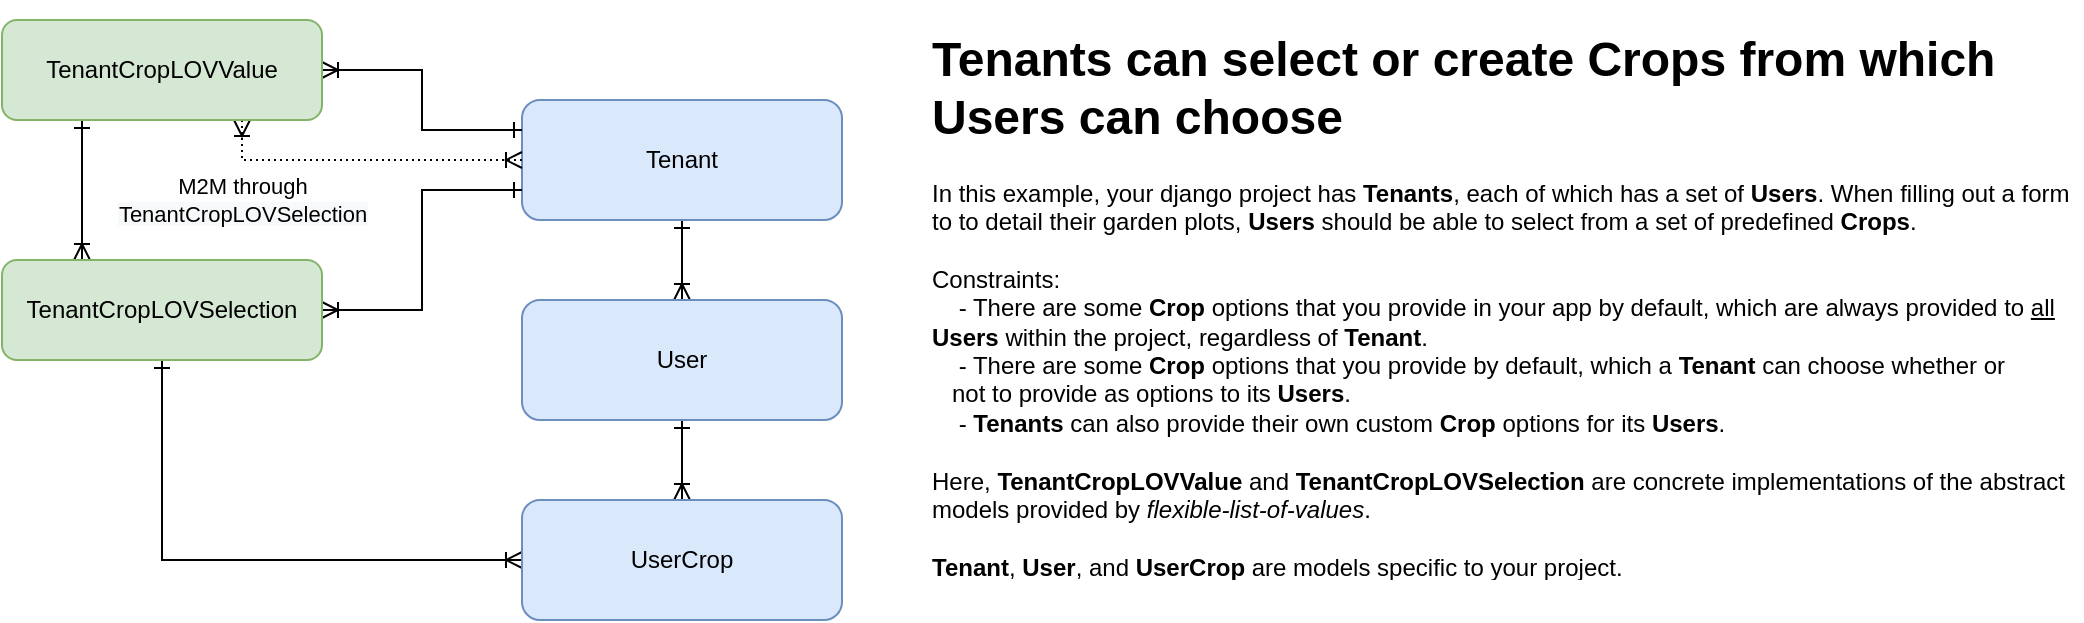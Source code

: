 <mxfile version="14.6.13" type="device" pages="2"><diagram id="eD4l0kqNfO_znzPx_rbp" name="Page-1"><mxGraphModel dx="1370" dy="816" grid="1" gridSize="10" guides="1" tooltips="1" connect="1" arrows="1" fold="1" page="1" pageScale="1" pageWidth="1100" pageHeight="850" math="0" shadow="0"><root><mxCell id="0"/><mxCell id="1" parent="0"/><mxCell id="zgQfN_sGLmVa69u4kSiQ-6" style="edgeStyle=orthogonalEdgeStyle;rounded=0;orthogonalLoop=1;jettySize=auto;html=1;exitX=0.5;exitY=1;exitDx=0;exitDy=0;endArrow=ERoneToMany;endFill=0;startArrow=ERone;startFill=0;" parent="1" source="zgQfN_sGLmVa69u4kSiQ-1" target="zgQfN_sGLmVa69u4kSiQ-4" edge="1"><mxGeometry relative="1" as="geometry"/></mxCell><mxCell id="zgQfN_sGLmVa69u4kSiQ-1" value="Tenant" style="rounded=1;whiteSpace=wrap;html=1;fillColor=#dae8fc;strokeColor=#6c8ebf;" parent="1" vertex="1"><mxGeometry x="300" y="80" width="160" height="60" as="geometry"/></mxCell><mxCell id="zgQfN_sGLmVa69u4kSiQ-7" style="edgeStyle=orthogonalEdgeStyle;rounded=0;orthogonalLoop=1;jettySize=auto;html=1;exitX=0;exitY=0.25;exitDx=0;exitDy=0;entryX=1;entryY=0.5;entryDx=0;entryDy=0;startArrow=ERone;startFill=0;endArrow=ERoneToMany;endFill=0;" parent="1" source="zgQfN_sGLmVa69u4kSiQ-1" target="zgQfN_sGLmVa69u4kSiQ-2" edge="1"><mxGeometry relative="1" as="geometry"/></mxCell><mxCell id="zgQfN_sGLmVa69u4kSiQ-9" style="edgeStyle=orthogonalEdgeStyle;rounded=0;orthogonalLoop=1;jettySize=auto;html=1;exitX=0.25;exitY=1;exitDx=0;exitDy=0;entryX=0.25;entryY=0;entryDx=0;entryDy=0;startArrow=ERone;startFill=0;endArrow=ERoneToMany;endFill=0;" parent="1" source="zgQfN_sGLmVa69u4kSiQ-2" target="zgQfN_sGLmVa69u4kSiQ-3" edge="1"><mxGeometry relative="1" as="geometry"/></mxCell><mxCell id="0_-cJsA50d5VPXF_gUKz-1" value="&lt;font style=&quot;font-size: 11px&quot;&gt;M2M through&lt;span style=&quot;background-color: rgb(255 , 255 , 255)&quot;&gt;&lt;br&gt;&lt;/span&gt;&lt;span style=&quot;background-color: rgb(248 , 249 , 250)&quot;&gt;TenantCropLOVSelection&lt;/span&gt;&lt;/font&gt;" style="edgeStyle=orthogonalEdgeStyle;rounded=0;orthogonalLoop=1;jettySize=auto;html=1;exitX=0.75;exitY=1;exitDx=0;exitDy=0;entryX=0;entryY=0.5;entryDx=0;entryDy=0;startArrow=ERoneToMany;startFill=0;endArrow=ERoneToMany;endFill=0;dashed=1;dashPattern=1 2;" parent="1" source="zgQfN_sGLmVa69u4kSiQ-2" target="zgQfN_sGLmVa69u4kSiQ-1" edge="1"><mxGeometry x="-0.75" y="-20" relative="1" as="geometry"><mxPoint as="offset"/></mxGeometry></mxCell><mxCell id="zgQfN_sGLmVa69u4kSiQ-2" value="TenantCropLOVValue" style="rounded=1;whiteSpace=wrap;html=1;fillColor=#d5e8d4;strokeColor=#82b366;" parent="1" vertex="1"><mxGeometry x="40" y="40" width="160" height="50" as="geometry"/></mxCell><mxCell id="zgQfN_sGLmVa69u4kSiQ-8" style="edgeStyle=orthogonalEdgeStyle;rounded=0;orthogonalLoop=1;jettySize=auto;html=1;exitX=0;exitY=0.75;exitDx=0;exitDy=0;entryX=1;entryY=0.5;entryDx=0;entryDy=0;startArrow=ERone;startFill=0;endArrow=ERoneToMany;endFill=0;" parent="1" source="zgQfN_sGLmVa69u4kSiQ-1" target="zgQfN_sGLmVa69u4kSiQ-3" edge="1"><mxGeometry relative="1" as="geometry"/></mxCell><mxCell id="zgQfN_sGLmVa69u4kSiQ-11" style="edgeStyle=orthogonalEdgeStyle;rounded=0;orthogonalLoop=1;jettySize=auto;html=1;exitX=0.5;exitY=1;exitDx=0;exitDy=0;entryX=0;entryY=0.5;entryDx=0;entryDy=0;startArrow=ERone;startFill=0;endArrow=ERoneToMany;endFill=0;" parent="1" source="zgQfN_sGLmVa69u4kSiQ-3" target="zgQfN_sGLmVa69u4kSiQ-5" edge="1"><mxGeometry relative="1" as="geometry"/></mxCell><mxCell id="zgQfN_sGLmVa69u4kSiQ-3" value="TenantCropLOVSelection" style="rounded=1;whiteSpace=wrap;html=1;fillColor=#d5e8d4;strokeColor=#82b366;" parent="1" vertex="1"><mxGeometry x="40" y="160" width="160" height="50" as="geometry"/></mxCell><mxCell id="zgQfN_sGLmVa69u4kSiQ-10" style="edgeStyle=orthogonalEdgeStyle;rounded=0;orthogonalLoop=1;jettySize=auto;html=1;exitX=0.5;exitY=1;exitDx=0;exitDy=0;entryX=0.5;entryY=0;entryDx=0;entryDy=0;startArrow=ERone;startFill=0;endArrow=ERoneToMany;endFill=0;" parent="1" source="zgQfN_sGLmVa69u4kSiQ-4" target="zgQfN_sGLmVa69u4kSiQ-5" edge="1"><mxGeometry relative="1" as="geometry"/></mxCell><mxCell id="zgQfN_sGLmVa69u4kSiQ-4" value="User" style="rounded=1;whiteSpace=wrap;html=1;fillColor=#dae8fc;strokeColor=#6c8ebf;" parent="1" vertex="1"><mxGeometry x="300" y="180" width="160" height="60" as="geometry"/></mxCell><mxCell id="zgQfN_sGLmVa69u4kSiQ-5" value="UserCrop" style="rounded=1;whiteSpace=wrap;html=1;fillColor=#dae8fc;strokeColor=#6c8ebf;" parent="1" vertex="1"><mxGeometry x="300" y="280" width="160" height="60" as="geometry"/></mxCell><mxCell id="zgQfN_sGLmVa69u4kSiQ-12" value="&lt;h1&gt;Tenants can select or create Crops from which Users can choose&lt;/h1&gt;&lt;p&gt;&lt;/p&gt;&lt;span style=&quot;text-align: center&quot;&gt;&lt;div style=&quot;text-align: left&quot;&gt;In this example, your django project has &lt;b&gt;Tenants&lt;/b&gt;, each of which has a set of &lt;b&gt;Users&lt;/b&gt;. When filling out a form to to detail their garden plots, &lt;b&gt;Users&lt;/b&gt; should be able to select from a set of predefined&amp;nbsp;&lt;b&gt;Crops&lt;/b&gt;.&lt;/div&gt;&lt;div style=&quot;text-align: left&quot;&gt;&lt;span&gt;&lt;br&gt;&lt;/span&gt;&lt;/div&gt;&lt;div style=&quot;text-align: left&quot;&gt;&lt;span&gt;Constraints:&lt;/span&gt;&lt;/div&gt;&lt;div style=&quot;text-align: left&quot;&gt;&amp;nbsp; &amp;nbsp; - There are some &lt;b&gt;Crop&lt;/b&gt; options that you provide in your app by default, which are always provided to &lt;u&gt;all&lt;/u&gt; &lt;b&gt;Users &lt;/b&gt;within the project,&lt;b&gt;&amp;nbsp;&lt;/b&gt;&lt;span&gt;regardless of &lt;/span&gt;&lt;b&gt;Tenant&lt;/b&gt;&lt;span&gt;.&lt;/span&gt;&lt;/div&gt;&lt;/span&gt;&lt;span style=&quot;text-align: center&quot;&gt;&lt;div style=&quot;text-align: left&quot;&gt;&amp;nbsp; &amp;nbsp; - There are some &lt;b&gt;Crop&lt;/b&gt; options that you provide by default, which a &lt;b&gt;Tenant&lt;/b&gt; can choose whether or&amp;nbsp; &amp;nbsp; &amp;nbsp; &amp;nbsp; &amp;nbsp; &amp;nbsp; &amp;nbsp;not to provide as options to its &lt;b&gt;Users&lt;/b&gt;.&lt;/div&gt;&lt;div style=&quot;text-align: left&quot;&gt;&amp;nbsp; &amp;nbsp; - &lt;b&gt;Tenants&lt;/b&gt; can also provide their own custom &lt;b&gt;Crop&lt;/b&gt; options for its &lt;b&gt;Users&lt;/b&gt;.&lt;/div&gt;&lt;div style=&quot;text-align: left&quot;&gt;&lt;span&gt;&lt;br&gt;&lt;/span&gt;&lt;/div&gt;&lt;div style=&quot;text-align: left&quot;&gt;&lt;span&gt;Here,&amp;nbsp;&lt;b&gt;TenantCropLOVValue&lt;/b&gt; and&amp;nbsp;&lt;/span&gt;&lt;span&gt;&lt;b&gt;TenantCropLOVSelection&lt;/b&gt; are concrete implementations of the abstract models provided by&amp;nbsp;&lt;/span&gt;&lt;i style=&quot;text-align: left&quot;&gt;flexible-list-of-values&lt;/i&gt;&lt;span style=&quot;text-align: left&quot;&gt;.&lt;/span&gt;&lt;/div&gt;&lt;div style=&quot;text-align: left&quot;&gt;&lt;span style=&quot;text-align: left&quot;&gt;&lt;br&gt;&lt;/span&gt;&lt;/div&gt;&lt;div style=&quot;text-align: left&quot;&gt;&lt;span style=&quot;text-align: left&quot;&gt;&lt;b&gt;Tenant&lt;/b&gt;, &lt;b&gt;User&lt;/b&gt;, and &lt;b&gt;UserCrop&lt;/b&gt; are models specific to your project.&lt;/span&gt;&lt;/div&gt;&lt;/span&gt;" style="text;html=1;strokeColor=none;fillColor=none;spacing=5;spacingTop=-20;whiteSpace=wrap;overflow=hidden;rounded=0;" parent="1" vertex="1"><mxGeometry x="500" y="40" width="580" height="280" as="geometry"/></mxCell></root></mxGraphModel></diagram><diagram name="Copy of Page-1" id="ANVZIhrZPV4mksoYmis0"><mxGraphModel dx="1370" dy="816" grid="1" gridSize="10" guides="1" tooltips="1" connect="1" arrows="1" fold="1" page="1" pageScale="1" pageWidth="1100" pageHeight="850" math="0" shadow="0"><root><mxCell id="b1QmtiuR5ZaTs50x2ncU-0"/><mxCell id="b1QmtiuR5ZaTs50x2ncU-1" parent="b1QmtiuR5ZaTs50x2ncU-0"/><mxCell id="b1QmtiuR5ZaTs50x2ncU-24" style="edgeStyle=orthogonalEdgeStyle;rounded=0;orthogonalLoop=1;jettySize=auto;html=1;exitX=0.5;exitY=1;exitDx=0;exitDy=0;endArrow=ERoneToMany;endFill=0;startArrow=ERone;startFill=0;" edge="1" parent="b1QmtiuR5ZaTs50x2ncU-1" source="b1QmtiuR5ZaTs50x2ncU-25" target="b1QmtiuR5ZaTs50x2ncU-27"><mxGeometry relative="1" as="geometry"/></mxCell><mxCell id="b1QmtiuR5ZaTs50x2ncU-25" value="Tenant&lt;br&gt;&lt;br&gt;entities_tenantsubjectlovvalueselections" style="rounded=1;whiteSpace=wrap;html=1;fillColor=#dae8fc;strokeColor=#6c8ebf;" vertex="1" parent="b1QmtiuR5ZaTs50x2ncU-1"><mxGeometry x="480" y="115" width="240" height="60" as="geometry"/></mxCell><mxCell id="b1QmtiuR5ZaTs50x2ncU-26" style="edgeStyle=orthogonalEdgeStyle;rounded=0;orthogonalLoop=1;jettySize=auto;html=1;exitX=0.5;exitY=1;exitDx=0;exitDy=0;entryX=0.5;entryY=0;entryDx=0;entryDy=0;startArrow=ERone;startFill=0;endArrow=ERoneToMany;endFill=0;" edge="1" parent="b1QmtiuR5ZaTs50x2ncU-1" source="b1QmtiuR5ZaTs50x2ncU-27" target="b1QmtiuR5ZaTs50x2ncU-28"><mxGeometry relative="1" as="geometry"/></mxCell><mxCell id="b1QmtiuR5ZaTs50x2ncU-27" value="User" style="rounded=1;whiteSpace=wrap;html=1;fillColor=#dae8fc;strokeColor=#6c8ebf;" vertex="1" parent="b1QmtiuR5ZaTs50x2ncU-1"><mxGeometry x="480" y="210" width="240" height="60" as="geometry"/></mxCell><mxCell id="b1QmtiuR5ZaTs50x2ncU-28" value="Contact" style="rounded=1;whiteSpace=wrap;html=1;fillColor=#dae8fc;strokeColor=#6c8ebf;" vertex="1" parent="b1QmtiuR5ZaTs50x2ncU-1"><mxGeometry x="480" y="310" width="240" height="60" as="geometry"/></mxCell><mxCell id="b1QmtiuR5ZaTs50x2ncU-30" value="TenantSubjectLOVSelection" style="shape=table;startSize=30;container=1;collapsible=1;childLayout=tableLayout;fixedRows=1;rowLines=0;fontStyle=1;align=center;resizeLast=1;" vertex="1" parent="b1QmtiuR5ZaTs50x2ncU-1"><mxGeometry x="80" y="280" width="240" height="130" as="geometry"/></mxCell><mxCell id="b1QmtiuR5ZaTs50x2ncU-31" value="" style="shape=partialRectangle;collapsible=0;dropTarget=0;pointerEvents=0;fillColor=none;top=0;left=0;bottom=1;right=0;points=[[0,0.5],[1,0.5]];portConstraint=eastwest;" vertex="1" parent="b1QmtiuR5ZaTs50x2ncU-30"><mxGeometry y="30" width="240" height="30" as="geometry"/></mxCell><mxCell id="b1QmtiuR5ZaTs50x2ncU-32" value="PK" style="shape=partialRectangle;connectable=0;fillColor=none;top=0;left=0;bottom=0;right=0;fontStyle=1;overflow=hidden;" vertex="1" parent="b1QmtiuR5ZaTs50x2ncU-31"><mxGeometry width="30" height="30" as="geometry"/></mxCell><mxCell id="b1QmtiuR5ZaTs50x2ncU-33" value="UniqueID" style="shape=partialRectangle;connectable=0;fillColor=none;top=0;left=0;bottom=0;right=0;align=left;spacingLeft=6;fontStyle=5;overflow=hidden;" vertex="1" parent="b1QmtiuR5ZaTs50x2ncU-31"><mxGeometry x="30" width="210" height="30" as="geometry"/></mxCell><mxCell id="b1QmtiuR5ZaTs50x2ncU-34" value="" style="shape=partialRectangle;collapsible=0;dropTarget=0;pointerEvents=0;fillColor=none;top=0;left=0;bottom=0;right=0;points=[[0,0.5],[1,0.5]];portConstraint=eastwest;" vertex="1" parent="b1QmtiuR5ZaTs50x2ncU-30"><mxGeometry y="60" width="240" height="30" as="geometry"/></mxCell><mxCell id="b1QmtiuR5ZaTs50x2ncU-35" value="" style="shape=partialRectangle;connectable=0;fillColor=none;top=0;left=0;bottom=0;right=0;editable=1;overflow=hidden;" vertex="1" parent="b1QmtiuR5ZaTs50x2ncU-34"><mxGeometry width="30" height="30" as="geometry"/></mxCell><mxCell id="b1QmtiuR5ZaTs50x2ncU-36" value="lov_entity" style="shape=partialRectangle;connectable=0;fillColor=none;top=0;left=0;bottom=0;right=0;align=left;spacingLeft=6;overflow=hidden;" vertex="1" parent="b1QmtiuR5ZaTs50x2ncU-34"><mxGeometry x="30" width="210" height="30" as="geometry"/></mxCell><mxCell id="b1QmtiuR5ZaTs50x2ncU-37" value="" style="shape=partialRectangle;collapsible=0;dropTarget=0;pointerEvents=0;fillColor=none;top=0;left=0;bottom=0;right=0;points=[[0,0.5],[1,0.5]];portConstraint=eastwest;" vertex="1" parent="b1QmtiuR5ZaTs50x2ncU-30"><mxGeometry y="90" width="240" height="30" as="geometry"/></mxCell><mxCell id="b1QmtiuR5ZaTs50x2ncU-38" value="" style="shape=partialRectangle;connectable=0;fillColor=none;top=0;left=0;bottom=0;right=0;editable=1;overflow=hidden;" vertex="1" parent="b1QmtiuR5ZaTs50x2ncU-37"><mxGeometry width="30" height="30" as="geometry"/></mxCell><mxCell id="b1QmtiuR5ZaTs50x2ncU-39" value="lov_value" style="shape=partialRectangle;connectable=0;fillColor=none;top=0;left=0;bottom=0;right=0;align=left;spacingLeft=6;overflow=hidden;" vertex="1" parent="b1QmtiuR5ZaTs50x2ncU-37"><mxGeometry x="30" width="210" height="30" as="geometry"/></mxCell><mxCell id="b1QmtiuR5ZaTs50x2ncU-43" value="TenantSubjectLOVValue" style="shape=table;startSize=30;container=1;collapsible=1;childLayout=tableLayout;fixedRows=1;rowLines=0;fontStyle=1;align=center;resizeLast=1;" vertex="1" parent="b1QmtiuR5ZaTs50x2ncU-1"><mxGeometry x="80" y="40" width="240" height="130" as="geometry"/></mxCell><mxCell id="b1QmtiuR5ZaTs50x2ncU-44" value="" style="shape=partialRectangle;collapsible=0;dropTarget=0;pointerEvents=0;fillColor=none;top=0;left=0;bottom=1;right=0;points=[[0,0.5],[1,0.5]];portConstraint=eastwest;" vertex="1" parent="b1QmtiuR5ZaTs50x2ncU-43"><mxGeometry y="30" width="240" height="30" as="geometry"/></mxCell><mxCell id="b1QmtiuR5ZaTs50x2ncU-45" value="PK" style="shape=partialRectangle;connectable=0;fillColor=none;top=0;left=0;bottom=0;right=0;fontStyle=1;overflow=hidden;" vertex="1" parent="b1QmtiuR5ZaTs50x2ncU-44"><mxGeometry width="30" height="30" as="geometry"/></mxCell><mxCell id="b1QmtiuR5ZaTs50x2ncU-46" value="UniqueID" style="shape=partialRectangle;connectable=0;fillColor=none;top=0;left=0;bottom=0;right=0;align=left;spacingLeft=6;fontStyle=5;overflow=hidden;" vertex="1" parent="b1QmtiuR5ZaTs50x2ncU-44"><mxGeometry x="30" width="210" height="30" as="geometry"/></mxCell><mxCell id="b1QmtiuR5ZaTs50x2ncU-47" value="" style="shape=partialRectangle;collapsible=0;dropTarget=0;pointerEvents=0;fillColor=none;top=0;left=0;bottom=0;right=0;points=[[0,0.5],[1,0.5]];portConstraint=eastwest;" vertex="1" parent="b1QmtiuR5ZaTs50x2ncU-43"><mxGeometry y="60" width="240" height="30" as="geometry"/></mxCell><mxCell id="b1QmtiuR5ZaTs50x2ncU-48" value="" style="shape=partialRectangle;connectable=0;fillColor=none;top=0;left=0;bottom=0;right=0;editable=1;overflow=hidden;" vertex="1" parent="b1QmtiuR5ZaTs50x2ncU-47"><mxGeometry width="30" height="30" as="geometry"/></mxCell><mxCell id="b1QmtiuR5ZaTs50x2ncU-49" value="lov_entity" style="shape=partialRectangle;connectable=0;fillColor=none;top=0;left=0;bottom=0;right=0;align=left;spacingLeft=6;overflow=hidden;" vertex="1" parent="b1QmtiuR5ZaTs50x2ncU-47"><mxGeometry x="30" width="210" height="30" as="geometry"/></mxCell><mxCell id="b1QmtiuR5ZaTs50x2ncU-50" value="" style="shape=partialRectangle;collapsible=0;dropTarget=0;pointerEvents=0;fillColor=none;top=0;left=0;bottom=0;right=0;points=[[0,0.5],[1,0.5]];portConstraint=eastwest;" vertex="1" parent="b1QmtiuR5ZaTs50x2ncU-43"><mxGeometry y="90" width="240" height="30" as="geometry"/></mxCell><mxCell id="b1QmtiuR5ZaTs50x2ncU-51" value="" style="shape=partialRectangle;connectable=0;fillColor=none;top=0;left=0;bottom=0;right=0;editable=1;overflow=hidden;" vertex="1" parent="b1QmtiuR5ZaTs50x2ncU-50"><mxGeometry width="30" height="30" as="geometry"/></mxCell><mxCell id="b1QmtiuR5ZaTs50x2ncU-52" value="lov_associated_entities" style="shape=partialRectangle;connectable=0;fillColor=none;top=0;left=0;bottom=0;right=0;align=left;spacingLeft=6;overflow=hidden;" vertex="1" parent="b1QmtiuR5ZaTs50x2ncU-50"><mxGeometry x="30" width="210" height="30" as="geometry"/></mxCell><mxCell id="b1QmtiuR5ZaTs50x2ncU-56" style="edgeStyle=orthogonalEdgeStyle;rounded=0;orthogonalLoop=1;jettySize=auto;html=1;startArrow=ERone;startFill=0;endArrow=ERoneToMany;endFill=0;entryX=0;entryY=0.5;entryDx=0;entryDy=0;" edge="1" parent="b1QmtiuR5ZaTs50x2ncU-1" source="b1QmtiuR5ZaTs50x2ncU-44" target="b1QmtiuR5ZaTs50x2ncU-37"><mxGeometry relative="1" as="geometry"><mxPoint x="70" y="385" as="targetPoint"/></mxGeometry></mxCell><mxCell id="b1QmtiuR5ZaTs50x2ncU-57" style="edgeStyle=orthogonalEdgeStyle;rounded=0;orthogonalLoop=1;jettySize=auto;html=1;exitX=0;exitY=0.75;exitDx=0;exitDy=0;entryX=1;entryY=0.5;entryDx=0;entryDy=0;startArrow=ERone;startFill=0;endArrow=ERoneToMany;endFill=0;" edge="1" parent="b1QmtiuR5ZaTs50x2ncU-1" source="b1QmtiuR5ZaTs50x2ncU-25" target="b1QmtiuR5ZaTs50x2ncU-34"><mxGeometry relative="1" as="geometry"/></mxCell><mxCell id="b1QmtiuR5ZaTs50x2ncU-58" style="edgeStyle=orthogonalEdgeStyle;rounded=0;orthogonalLoop=1;jettySize=auto;html=1;exitX=0;exitY=0.25;exitDx=0;exitDy=0;entryX=1;entryY=0.5;entryDx=0;entryDy=0;startArrow=ERone;startFill=0;endArrow=ERoneToMany;endFill=0;" edge="1" parent="b1QmtiuR5ZaTs50x2ncU-1" source="b1QmtiuR5ZaTs50x2ncU-25" target="b1QmtiuR5ZaTs50x2ncU-47"><mxGeometry relative="1" as="geometry"/></mxCell><mxCell id="b1QmtiuR5ZaTs50x2ncU-59" style="edgeStyle=orthogonalEdgeStyle;rounded=0;orthogonalLoop=1;jettySize=auto;html=1;exitX=1;exitY=0.5;exitDx=0;exitDy=0;entryX=0;entryY=0.5;entryDx=0;entryDy=0;startArrow=ERoneToMany;startFill=0;endArrow=ERoneToMany;endFill=0;" edge="1" parent="b1QmtiuR5ZaTs50x2ncU-1" source="b1QmtiuR5ZaTs50x2ncU-50" target="b1QmtiuR5ZaTs50x2ncU-25"><mxGeometry relative="1" as="geometry"/></mxCell></root></mxGraphModel></diagram></mxfile>